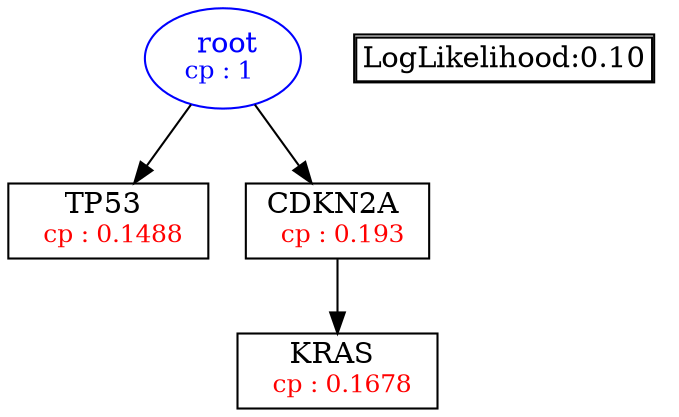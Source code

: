 digraph tree {
    "root" [label=<<font color='Blue'> root</font><br/><font color='Blue' POINT-SIZE='12'>cp : 1 </font>>, shape=oval, color=Blue];
    "S2" [label =<TP53 <br/> <font color='Red' POINT-SIZE='12'> cp : 0.1488 </font>>, shape=box];
    "S3" [label =<CDKN2A <br/> <font color='Red' POINT-SIZE='12'> cp : 0.193 </font>>, shape=box];
    "S1" [label =<KRAS <br/> <font color='Red' POINT-SIZE='12'> cp : 0.1678 </font>>, shape=box];
    "root" -> "S2";
    "root" -> "S3";
    "S3" -> "S1";

    node[shape=plaintext]
    fontsize="10"
    struct1 [label=
    <<TABLE BORDER="1" CELLBORDER="1" CELLSPACING="0" >
    <TR><TD ALIGN="LEFT">LogLikelihood:0.10</TD></TR>
    </TABLE>>];

}
